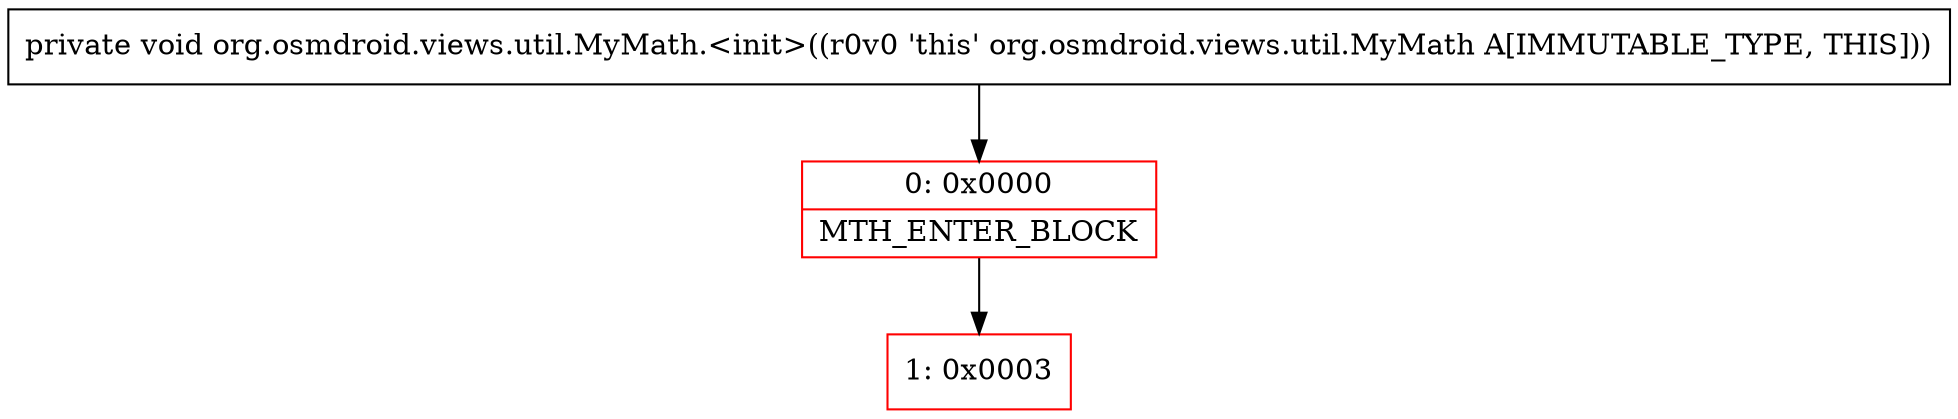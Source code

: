 digraph "CFG fororg.osmdroid.views.util.MyMath.\<init\>()V" {
subgraph cluster_Region_986823015 {
label = "R(0)";
node [shape=record,color=blue];
}
Node_0 [shape=record,color=red,label="{0\:\ 0x0000|MTH_ENTER_BLOCK\l}"];
Node_1 [shape=record,color=red,label="{1\:\ 0x0003}"];
MethodNode[shape=record,label="{private void org.osmdroid.views.util.MyMath.\<init\>((r0v0 'this' org.osmdroid.views.util.MyMath A[IMMUTABLE_TYPE, THIS])) }"];
MethodNode -> Node_0;
Node_0 -> Node_1;
}


